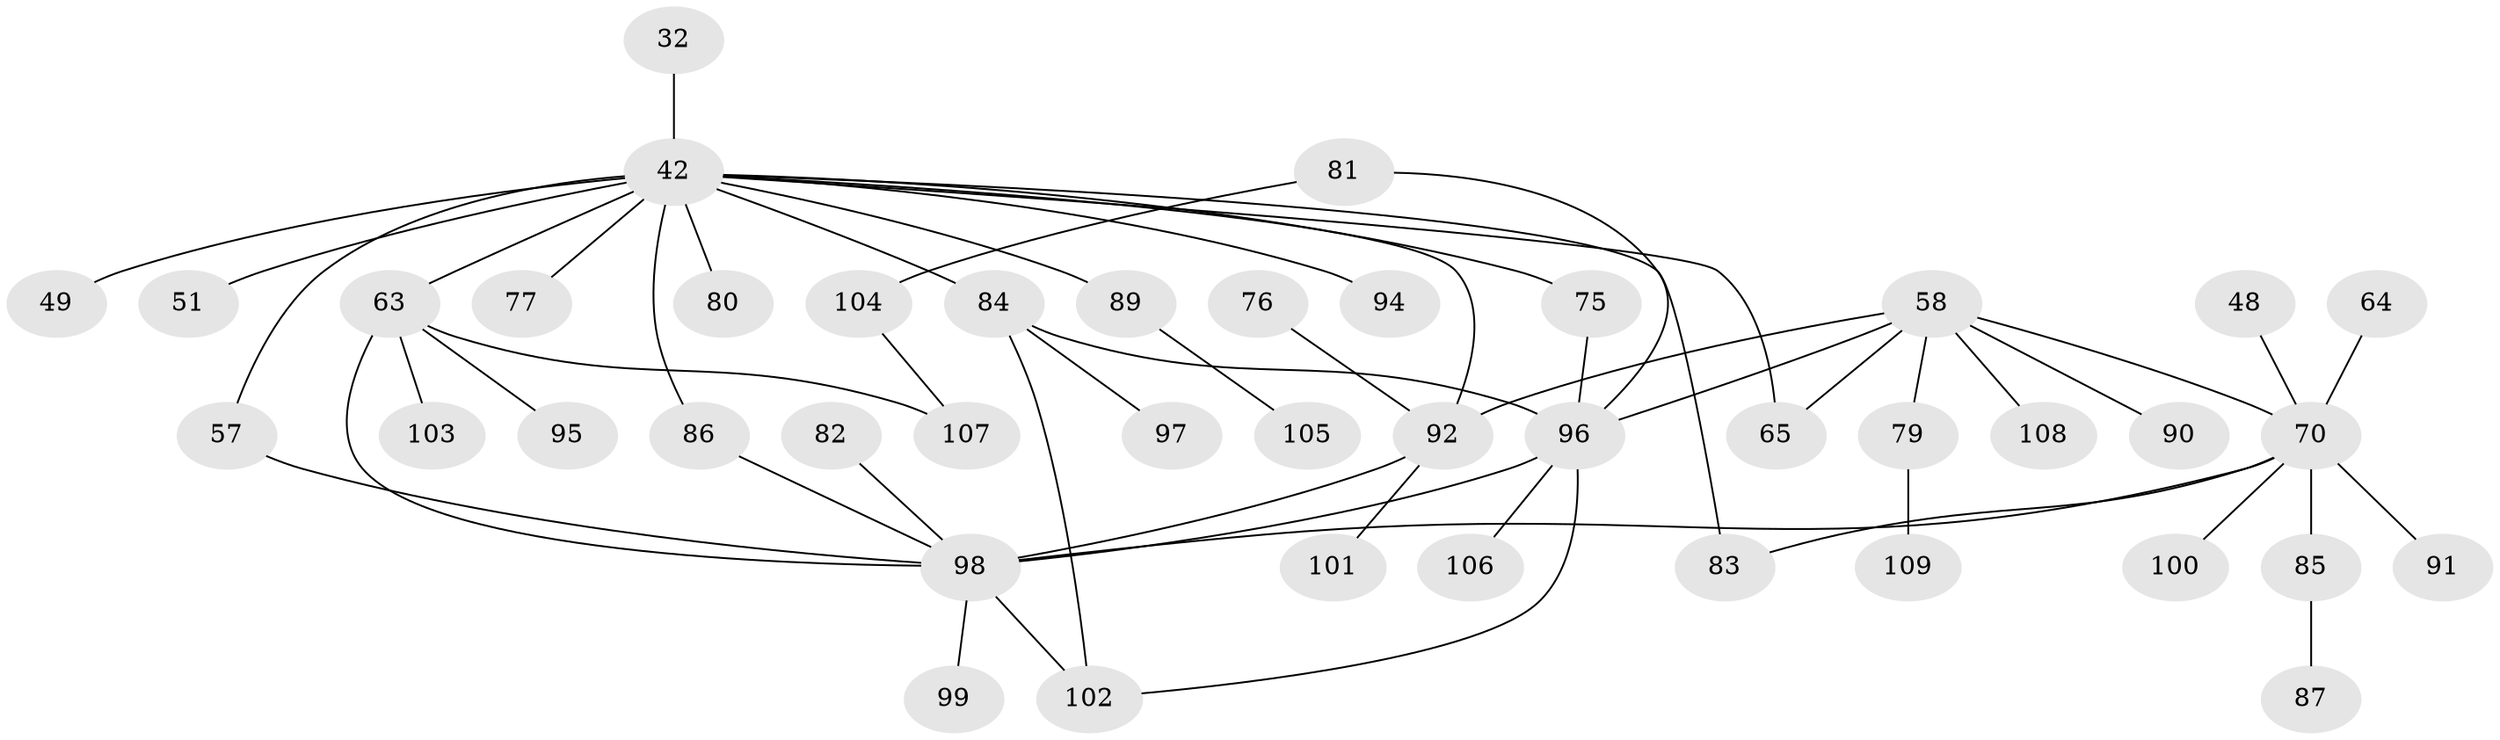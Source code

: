 // original degree distribution, {4: 0.13761467889908258, 5: 0.06422018348623854, 3: 0.14678899082568808, 2: 0.30275229357798167, 6: 0.01834862385321101, 1: 0.3211009174311927, 8: 0.009174311926605505}
// Generated by graph-tools (version 1.1) at 2025/44/03/04/25 21:44:36]
// undirected, 43 vertices, 54 edges
graph export_dot {
graph [start="1"]
  node [color=gray90,style=filled];
  32;
  42 [super="+19+26+22+28"];
  48;
  49 [super="+44"];
  51;
  57;
  58 [super="+38+47"];
  63 [super="+7+17"];
  64;
  65 [super="+30"];
  70 [super="+35+41"];
  75 [super="+72"];
  76;
  77;
  79;
  80 [super="+71"];
  81 [super="+73"];
  82 [super="+74"];
  83;
  84 [super="+78"];
  85 [super="+25+69"];
  86;
  87;
  89 [super="+46+53"];
  90;
  91;
  92 [super="+60+36+68"];
  94;
  95;
  96 [super="+50+55+62+88"];
  97;
  98 [super="+8+24+93+67+4"];
  99;
  100 [super="+20"];
  101;
  102 [super="+14"];
  103;
  104;
  105;
  106;
  107 [super="+59"];
  108;
  109;
  32 -- 42;
  42 -- 57;
  42 -- 51;
  42 -- 84;
  42 -- 63 [weight=3];
  42 -- 83;
  42 -- 75;
  42 -- 86;
  42 -- 77;
  42 -- 94;
  42 -- 65;
  42 -- 49;
  42 -- 89;
  42 -- 92;
  42 -- 80;
  48 -- 70;
  57 -- 98;
  58 -- 90;
  58 -- 65;
  58 -- 79;
  58 -- 70 [weight=2];
  58 -- 108;
  58 -- 92;
  58 -- 96 [weight=3];
  63 -- 103;
  63 -- 95;
  63 -- 107;
  63 -- 98 [weight=2];
  64 -- 70;
  70 -- 83;
  70 -- 91;
  70 -- 100;
  70 -- 85;
  70 -- 98 [weight=4];
  75 -- 96;
  76 -- 92;
  79 -- 109;
  81 -- 104;
  81 -- 96;
  82 -- 98;
  84 -- 96;
  84 -- 97;
  84 -- 102 [weight=2];
  85 -- 87;
  86 -- 98;
  89 -- 105;
  92 -- 101;
  92 -- 98 [weight=2];
  96 -- 106;
  96 -- 102 [weight=2];
  96 -- 98;
  98 -- 102;
  98 -- 99;
  104 -- 107;
}
